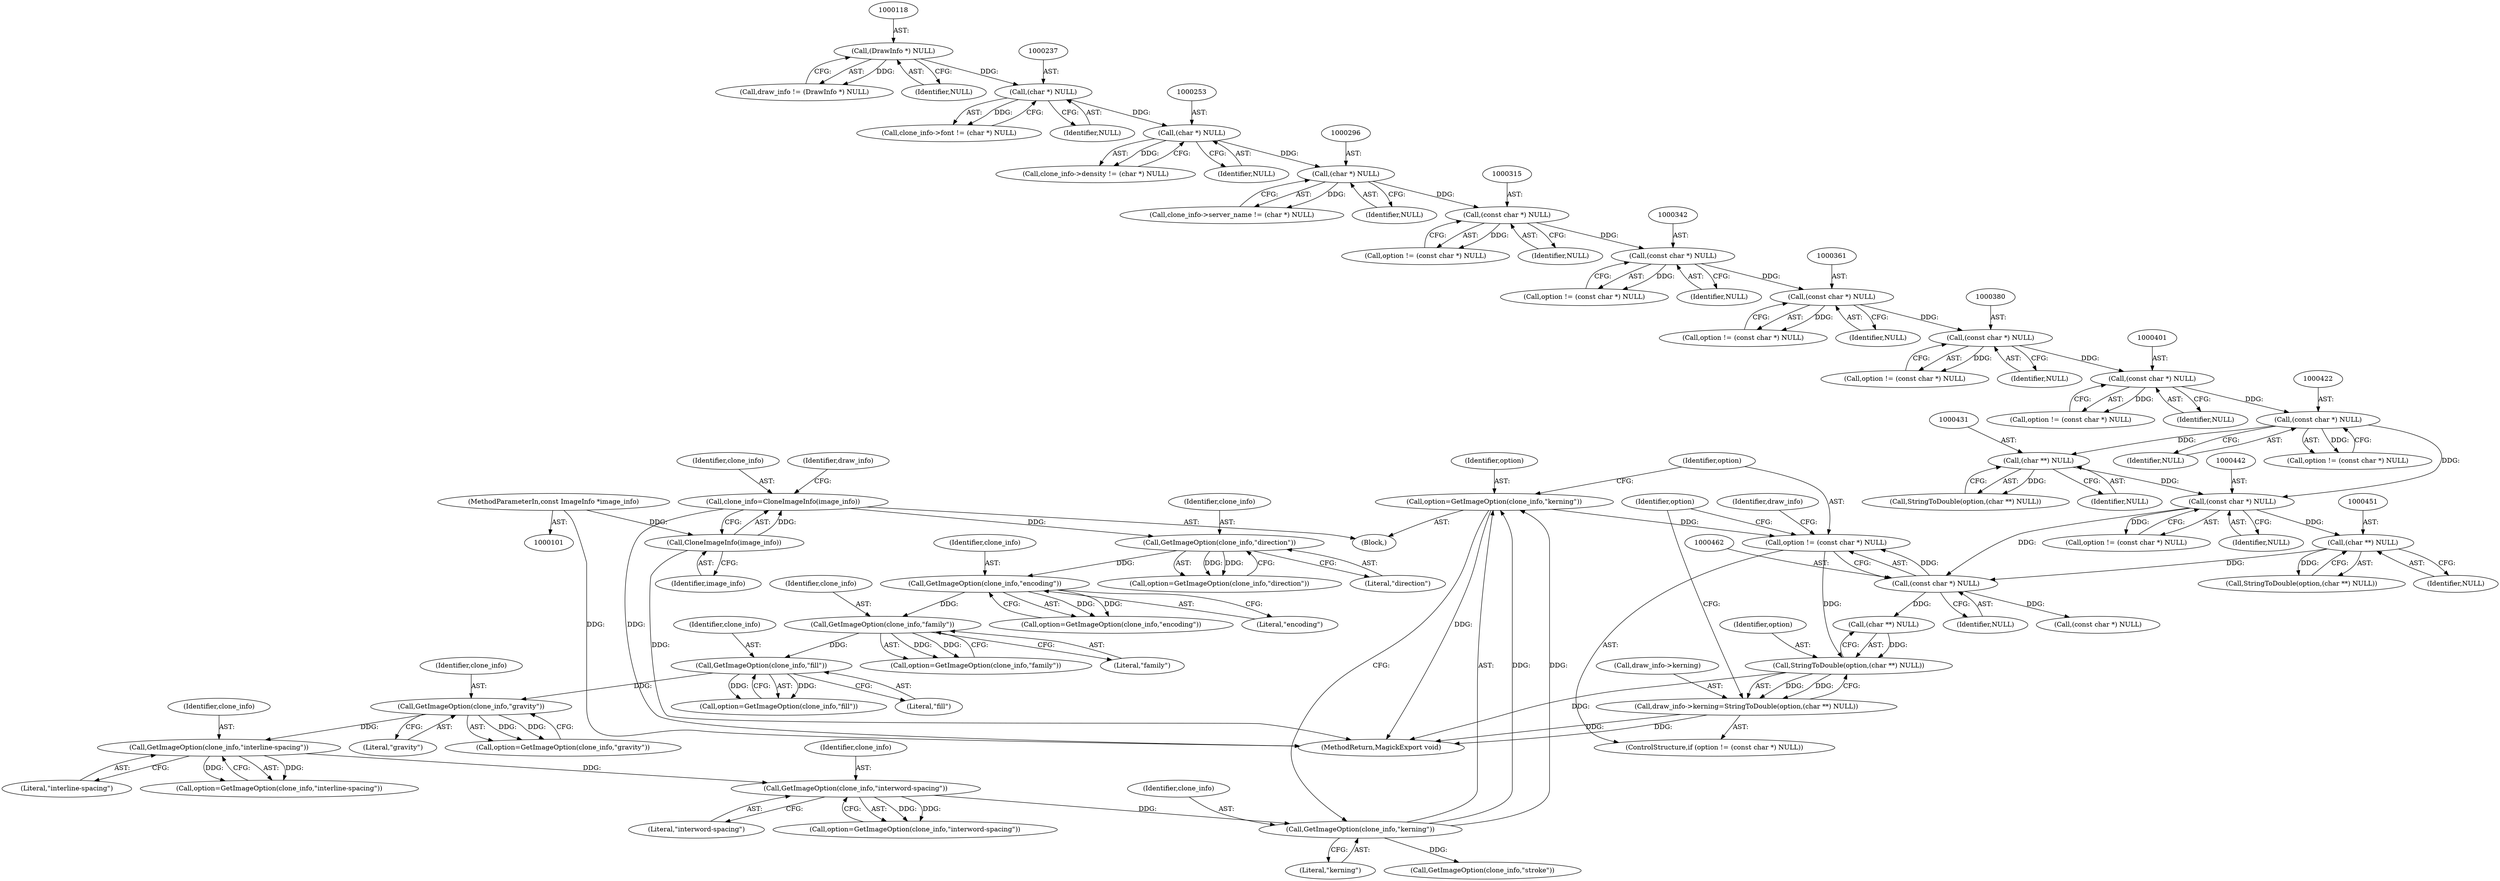 digraph "0_ImageMagick_726812fa2fa7ce16bcf58f6e115f65427a1c0950_4@pointer" {
"1000459" [label="(Call,option != (const char *) NULL)"];
"1000453" [label="(Call,option=GetImageOption(clone_info,\"kerning\"))"];
"1000455" [label="(Call,GetImageOption(clone_info,\"kerning\"))"];
"1000435" [label="(Call,GetImageOption(clone_info,\"interword-spacing\"))"];
"1000415" [label="(Call,GetImageOption(clone_info,\"interline-spacing\"))"];
"1000394" [label="(Call,GetImageOption(clone_info,\"gravity\"))"];
"1000373" [label="(Call,GetImageOption(clone_info,\"fill\"))"];
"1000354" [label="(Call,GetImageOption(clone_info,\"family\"))"];
"1000335" [label="(Call,GetImageOption(clone_info,\"encoding\"))"];
"1000308" [label="(Call,GetImageOption(clone_info,\"direction\"))"];
"1000128" [label="(Call,clone_info=CloneImageInfo(image_info))"];
"1000130" [label="(Call,CloneImageInfo(image_info))"];
"1000102" [label="(MethodParameterIn,const ImageInfo *image_info)"];
"1000461" [label="(Call,(const char *) NULL)"];
"1000441" [label="(Call,(const char *) NULL)"];
"1000421" [label="(Call,(const char *) NULL)"];
"1000400" [label="(Call,(const char *) NULL)"];
"1000379" [label="(Call,(const char *) NULL)"];
"1000360" [label="(Call,(const char *) NULL)"];
"1000341" [label="(Call,(const char *) NULL)"];
"1000314" [label="(Call,(const char *) NULL)"];
"1000295" [label="(Call,(char *) NULL)"];
"1000252" [label="(Call,(char *) NULL)"];
"1000236" [label="(Call,(char *) NULL)"];
"1000117" [label="(Call,(DrawInfo *) NULL)"];
"1000430" [label="(Call,(char **) NULL)"];
"1000450" [label="(Call,(char **) NULL)"];
"1000468" [label="(Call,StringToDouble(option,(char **) NULL))"];
"1000464" [label="(Call,draw_info->kerning=StringToDouble(option,(char **) NULL))"];
"1000430" [label="(Call,(char **) NULL)"];
"1000433" [label="(Call,option=GetImageOption(clone_info,\"interword-spacing\"))"];
"1000432" [label="(Identifier,NULL)"];
"1000343" [label="(Identifier,NULL)"];
"1000130" [label="(Call,CloneImageInfo(image_info))"];
"1000457" [label="(Literal,\"kerning\")"];
"1000417" [label="(Literal,\"interline-spacing\")"];
"1000400" [label="(Call,(const char *) NULL)"];
"1000461" [label="(Call,(const char *) NULL)"];
"1000371" [label="(Call,option=GetImageOption(clone_info,\"fill\"))"];
"1000460" [label="(Identifier,option)"];
"1000373" [label="(Call,GetImageOption(clone_info,\"fill\"))"];
"1000335" [label="(Call,GetImageOption(clone_info,\"encoding\"))"];
"1000129" [label="(Identifier,clone_info)"];
"1000306" [label="(Call,option=GetImageOption(clone_info,\"direction\"))"];
"1000395" [label="(Identifier,clone_info)"];
"1000413" [label="(Call,option=GetImageOption(clone_info,\"interline-spacing\"))"];
"1000131" [label="(Identifier,image_info)"];
"1000117" [label="(Call,(DrawInfo *) NULL)"];
"1000456" [label="(Identifier,clone_info)"];
"1000337" [label="(Literal,\"encoding\")"];
"1000463" [label="(Identifier,NULL)"];
"1000474" [label="(Identifier,option)"];
"1000468" [label="(Call,StringToDouble(option,(char **) NULL))"];
"1000128" [label="(Call,clone_info=CloneImageInfo(image_info))"];
"1000402" [label="(Identifier,NULL)"];
"1000339" [label="(Call,option != (const char *) NULL)"];
"1000421" [label="(Call,(const char *) NULL)"];
"1000465" [label="(Call,draw_info->kerning)"];
"1000354" [label="(Call,GetImageOption(clone_info,\"family\"))"];
"1000394" [label="(Call,GetImageOption(clone_info,\"gravity\"))"];
"1000415" [label="(Call,GetImageOption(clone_info,\"interline-spacing\"))"];
"1000316" [label="(Identifier,NULL)"];
"1000455" [label="(Call,GetImageOption(clone_info,\"kerning\"))"];
"1000381" [label="(Identifier,NULL)"];
"1000398" [label="(Call,option != (const char *) NULL)"];
"1000416" [label="(Identifier,clone_info)"];
"1000119" [label="(Identifier,NULL)"];
"1000396" [label="(Literal,\"gravity\")"];
"1000248" [label="(Call,clone_info->density != (char *) NULL)"];
"1000314" [label="(Call,(const char *) NULL)"];
"1000466" [label="(Identifier,draw_info)"];
"1000437" [label="(Literal,\"interword-spacing\")"];
"1000236" [label="(Call,(char *) NULL)"];
"1000458" [label="(ControlStructure,if (option != (const char *) NULL))"];
"1000452" [label="(Identifier,NULL)"];
"1000295" [label="(Call,(char *) NULL)"];
"1000450" [label="(Call,(char **) NULL)"];
"1000232" [label="(Call,clone_info->font != (char *) NULL)"];
"1000352" [label="(Call,option=GetImageOption(clone_info,\"family\"))"];
"1000356" [label="(Literal,\"family\")"];
"1000362" [label="(Identifier,NULL)"];
"1000475" [label="(Call,GetImageOption(clone_info,\"stroke\"))"];
"1000309" [label="(Identifier,clone_info)"];
"1000423" [label="(Identifier,NULL)"];
"1000102" [label="(MethodParameterIn,const ImageInfo *image_info)"];
"1000374" [label="(Identifier,clone_info)"];
"1000308" [label="(Call,GetImageOption(clone_info,\"direction\"))"];
"1000377" [label="(Call,option != (const char *) NULL)"];
"1000453" [label="(Call,option=GetImageOption(clone_info,\"kerning\"))"];
"1000336" [label="(Identifier,clone_info)"];
"1000454" [label="(Identifier,option)"];
"1000333" [label="(Call,option=GetImageOption(clone_info,\"encoding\"))"];
"1000135" [label="(Identifier,draw_info)"];
"1000392" [label="(Call,option=GetImageOption(clone_info,\"gravity\"))"];
"1000481" [label="(Call,(const char *) NULL)"];
"1000379" [label="(Call,(const char *) NULL)"];
"1000238" [label="(Identifier,NULL)"];
"1000297" [label="(Identifier,NULL)"];
"1000254" [label="(Identifier,NULL)"];
"1000360" [label="(Call,(const char *) NULL)"];
"1000439" [label="(Call,option != (const char *) NULL)"];
"1000441" [label="(Call,(const char *) NULL)"];
"1000604" [label="(MethodReturn,MagickExport void)"];
"1000310" [label="(Literal,\"direction\")"];
"1000104" [label="(Block,)"];
"1000375" [label="(Literal,\"fill\")"];
"1000470" [label="(Call,(char **) NULL)"];
"1000443" [label="(Identifier,NULL)"];
"1000115" [label="(Call,draw_info != (DrawInfo *) NULL)"];
"1000464" [label="(Call,draw_info->kerning=StringToDouble(option,(char **) NULL))"];
"1000358" [label="(Call,option != (const char *) NULL)"];
"1000436" [label="(Identifier,clone_info)"];
"1000355" [label="(Identifier,clone_info)"];
"1000435" [label="(Call,GetImageOption(clone_info,\"interword-spacing\"))"];
"1000419" [label="(Call,option != (const char *) NULL)"];
"1000428" [label="(Call,StringToDouble(option,(char **) NULL))"];
"1000341" [label="(Call,(const char *) NULL)"];
"1000459" [label="(Call,option != (const char *) NULL)"];
"1000291" [label="(Call,clone_info->server_name != (char *) NULL)"];
"1000252" [label="(Call,(char *) NULL)"];
"1000469" [label="(Identifier,option)"];
"1000312" [label="(Call,option != (const char *) NULL)"];
"1000448" [label="(Call,StringToDouble(option,(char **) NULL))"];
"1000459" -> "1000458"  [label="AST: "];
"1000459" -> "1000461"  [label="CFG: "];
"1000460" -> "1000459"  [label="AST: "];
"1000461" -> "1000459"  [label="AST: "];
"1000466" -> "1000459"  [label="CFG: "];
"1000474" -> "1000459"  [label="CFG: "];
"1000453" -> "1000459"  [label="DDG: "];
"1000461" -> "1000459"  [label="DDG: "];
"1000459" -> "1000468"  [label="DDG: "];
"1000453" -> "1000104"  [label="AST: "];
"1000453" -> "1000455"  [label="CFG: "];
"1000454" -> "1000453"  [label="AST: "];
"1000455" -> "1000453"  [label="AST: "];
"1000460" -> "1000453"  [label="CFG: "];
"1000453" -> "1000604"  [label="DDG: "];
"1000455" -> "1000453"  [label="DDG: "];
"1000455" -> "1000453"  [label="DDG: "];
"1000455" -> "1000457"  [label="CFG: "];
"1000456" -> "1000455"  [label="AST: "];
"1000457" -> "1000455"  [label="AST: "];
"1000435" -> "1000455"  [label="DDG: "];
"1000455" -> "1000475"  [label="DDG: "];
"1000435" -> "1000433"  [label="AST: "];
"1000435" -> "1000437"  [label="CFG: "];
"1000436" -> "1000435"  [label="AST: "];
"1000437" -> "1000435"  [label="AST: "];
"1000433" -> "1000435"  [label="CFG: "];
"1000435" -> "1000433"  [label="DDG: "];
"1000435" -> "1000433"  [label="DDG: "];
"1000415" -> "1000435"  [label="DDG: "];
"1000415" -> "1000413"  [label="AST: "];
"1000415" -> "1000417"  [label="CFG: "];
"1000416" -> "1000415"  [label="AST: "];
"1000417" -> "1000415"  [label="AST: "];
"1000413" -> "1000415"  [label="CFG: "];
"1000415" -> "1000413"  [label="DDG: "];
"1000415" -> "1000413"  [label="DDG: "];
"1000394" -> "1000415"  [label="DDG: "];
"1000394" -> "1000392"  [label="AST: "];
"1000394" -> "1000396"  [label="CFG: "];
"1000395" -> "1000394"  [label="AST: "];
"1000396" -> "1000394"  [label="AST: "];
"1000392" -> "1000394"  [label="CFG: "];
"1000394" -> "1000392"  [label="DDG: "];
"1000394" -> "1000392"  [label="DDG: "];
"1000373" -> "1000394"  [label="DDG: "];
"1000373" -> "1000371"  [label="AST: "];
"1000373" -> "1000375"  [label="CFG: "];
"1000374" -> "1000373"  [label="AST: "];
"1000375" -> "1000373"  [label="AST: "];
"1000371" -> "1000373"  [label="CFG: "];
"1000373" -> "1000371"  [label="DDG: "];
"1000373" -> "1000371"  [label="DDG: "];
"1000354" -> "1000373"  [label="DDG: "];
"1000354" -> "1000352"  [label="AST: "];
"1000354" -> "1000356"  [label="CFG: "];
"1000355" -> "1000354"  [label="AST: "];
"1000356" -> "1000354"  [label="AST: "];
"1000352" -> "1000354"  [label="CFG: "];
"1000354" -> "1000352"  [label="DDG: "];
"1000354" -> "1000352"  [label="DDG: "];
"1000335" -> "1000354"  [label="DDG: "];
"1000335" -> "1000333"  [label="AST: "];
"1000335" -> "1000337"  [label="CFG: "];
"1000336" -> "1000335"  [label="AST: "];
"1000337" -> "1000335"  [label="AST: "];
"1000333" -> "1000335"  [label="CFG: "];
"1000335" -> "1000333"  [label="DDG: "];
"1000335" -> "1000333"  [label="DDG: "];
"1000308" -> "1000335"  [label="DDG: "];
"1000308" -> "1000306"  [label="AST: "];
"1000308" -> "1000310"  [label="CFG: "];
"1000309" -> "1000308"  [label="AST: "];
"1000310" -> "1000308"  [label="AST: "];
"1000306" -> "1000308"  [label="CFG: "];
"1000308" -> "1000306"  [label="DDG: "];
"1000308" -> "1000306"  [label="DDG: "];
"1000128" -> "1000308"  [label="DDG: "];
"1000128" -> "1000104"  [label="AST: "];
"1000128" -> "1000130"  [label="CFG: "];
"1000129" -> "1000128"  [label="AST: "];
"1000130" -> "1000128"  [label="AST: "];
"1000135" -> "1000128"  [label="CFG: "];
"1000128" -> "1000604"  [label="DDG: "];
"1000130" -> "1000128"  [label="DDG: "];
"1000130" -> "1000131"  [label="CFG: "];
"1000131" -> "1000130"  [label="AST: "];
"1000130" -> "1000604"  [label="DDG: "];
"1000102" -> "1000130"  [label="DDG: "];
"1000102" -> "1000101"  [label="AST: "];
"1000102" -> "1000604"  [label="DDG: "];
"1000461" -> "1000463"  [label="CFG: "];
"1000462" -> "1000461"  [label="AST: "];
"1000463" -> "1000461"  [label="AST: "];
"1000441" -> "1000461"  [label="DDG: "];
"1000450" -> "1000461"  [label="DDG: "];
"1000461" -> "1000470"  [label="DDG: "];
"1000461" -> "1000481"  [label="DDG: "];
"1000441" -> "1000439"  [label="AST: "];
"1000441" -> "1000443"  [label="CFG: "];
"1000442" -> "1000441"  [label="AST: "];
"1000443" -> "1000441"  [label="AST: "];
"1000439" -> "1000441"  [label="CFG: "];
"1000441" -> "1000439"  [label="DDG: "];
"1000421" -> "1000441"  [label="DDG: "];
"1000430" -> "1000441"  [label="DDG: "];
"1000441" -> "1000450"  [label="DDG: "];
"1000421" -> "1000419"  [label="AST: "];
"1000421" -> "1000423"  [label="CFG: "];
"1000422" -> "1000421"  [label="AST: "];
"1000423" -> "1000421"  [label="AST: "];
"1000419" -> "1000421"  [label="CFG: "];
"1000421" -> "1000419"  [label="DDG: "];
"1000400" -> "1000421"  [label="DDG: "];
"1000421" -> "1000430"  [label="DDG: "];
"1000400" -> "1000398"  [label="AST: "];
"1000400" -> "1000402"  [label="CFG: "];
"1000401" -> "1000400"  [label="AST: "];
"1000402" -> "1000400"  [label="AST: "];
"1000398" -> "1000400"  [label="CFG: "];
"1000400" -> "1000398"  [label="DDG: "];
"1000379" -> "1000400"  [label="DDG: "];
"1000379" -> "1000377"  [label="AST: "];
"1000379" -> "1000381"  [label="CFG: "];
"1000380" -> "1000379"  [label="AST: "];
"1000381" -> "1000379"  [label="AST: "];
"1000377" -> "1000379"  [label="CFG: "];
"1000379" -> "1000377"  [label="DDG: "];
"1000360" -> "1000379"  [label="DDG: "];
"1000360" -> "1000358"  [label="AST: "];
"1000360" -> "1000362"  [label="CFG: "];
"1000361" -> "1000360"  [label="AST: "];
"1000362" -> "1000360"  [label="AST: "];
"1000358" -> "1000360"  [label="CFG: "];
"1000360" -> "1000358"  [label="DDG: "];
"1000341" -> "1000360"  [label="DDG: "];
"1000341" -> "1000339"  [label="AST: "];
"1000341" -> "1000343"  [label="CFG: "];
"1000342" -> "1000341"  [label="AST: "];
"1000343" -> "1000341"  [label="AST: "];
"1000339" -> "1000341"  [label="CFG: "];
"1000341" -> "1000339"  [label="DDG: "];
"1000314" -> "1000341"  [label="DDG: "];
"1000314" -> "1000312"  [label="AST: "];
"1000314" -> "1000316"  [label="CFG: "];
"1000315" -> "1000314"  [label="AST: "];
"1000316" -> "1000314"  [label="AST: "];
"1000312" -> "1000314"  [label="CFG: "];
"1000314" -> "1000312"  [label="DDG: "];
"1000295" -> "1000314"  [label="DDG: "];
"1000295" -> "1000291"  [label="AST: "];
"1000295" -> "1000297"  [label="CFG: "];
"1000296" -> "1000295"  [label="AST: "];
"1000297" -> "1000295"  [label="AST: "];
"1000291" -> "1000295"  [label="CFG: "];
"1000295" -> "1000291"  [label="DDG: "];
"1000252" -> "1000295"  [label="DDG: "];
"1000252" -> "1000248"  [label="AST: "];
"1000252" -> "1000254"  [label="CFG: "];
"1000253" -> "1000252"  [label="AST: "];
"1000254" -> "1000252"  [label="AST: "];
"1000248" -> "1000252"  [label="CFG: "];
"1000252" -> "1000248"  [label="DDG: "];
"1000236" -> "1000252"  [label="DDG: "];
"1000236" -> "1000232"  [label="AST: "];
"1000236" -> "1000238"  [label="CFG: "];
"1000237" -> "1000236"  [label="AST: "];
"1000238" -> "1000236"  [label="AST: "];
"1000232" -> "1000236"  [label="CFG: "];
"1000236" -> "1000232"  [label="DDG: "];
"1000117" -> "1000236"  [label="DDG: "];
"1000117" -> "1000115"  [label="AST: "];
"1000117" -> "1000119"  [label="CFG: "];
"1000118" -> "1000117"  [label="AST: "];
"1000119" -> "1000117"  [label="AST: "];
"1000115" -> "1000117"  [label="CFG: "];
"1000117" -> "1000115"  [label="DDG: "];
"1000430" -> "1000428"  [label="AST: "];
"1000430" -> "1000432"  [label="CFG: "];
"1000431" -> "1000430"  [label="AST: "];
"1000432" -> "1000430"  [label="AST: "];
"1000428" -> "1000430"  [label="CFG: "];
"1000430" -> "1000428"  [label="DDG: "];
"1000450" -> "1000448"  [label="AST: "];
"1000450" -> "1000452"  [label="CFG: "];
"1000451" -> "1000450"  [label="AST: "];
"1000452" -> "1000450"  [label="AST: "];
"1000448" -> "1000450"  [label="CFG: "];
"1000450" -> "1000448"  [label="DDG: "];
"1000468" -> "1000464"  [label="AST: "];
"1000468" -> "1000470"  [label="CFG: "];
"1000469" -> "1000468"  [label="AST: "];
"1000470" -> "1000468"  [label="AST: "];
"1000464" -> "1000468"  [label="CFG: "];
"1000468" -> "1000604"  [label="DDG: "];
"1000468" -> "1000464"  [label="DDG: "];
"1000468" -> "1000464"  [label="DDG: "];
"1000470" -> "1000468"  [label="DDG: "];
"1000464" -> "1000458"  [label="AST: "];
"1000465" -> "1000464"  [label="AST: "];
"1000474" -> "1000464"  [label="CFG: "];
"1000464" -> "1000604"  [label="DDG: "];
"1000464" -> "1000604"  [label="DDG: "];
}
